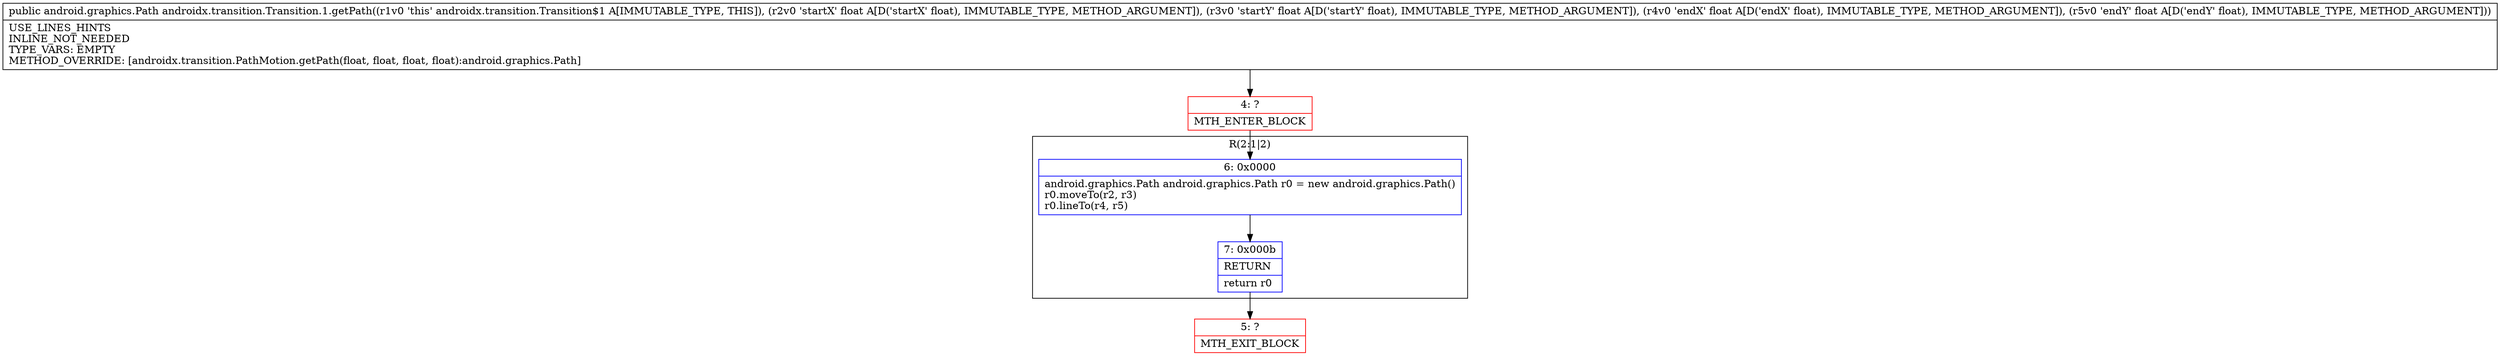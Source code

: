 digraph "CFG forandroidx.transition.Transition.1.getPath(FFFF)Landroid\/graphics\/Path;" {
subgraph cluster_Region_1667777405 {
label = "R(2:1|2)";
node [shape=record,color=blue];
Node_6 [shape=record,label="{6\:\ 0x0000|android.graphics.Path android.graphics.Path r0 = new android.graphics.Path()\lr0.moveTo(r2, r3)\lr0.lineTo(r4, r5)\l}"];
Node_7 [shape=record,label="{7\:\ 0x000b|RETURN\l|return r0\l}"];
}
Node_4 [shape=record,color=red,label="{4\:\ ?|MTH_ENTER_BLOCK\l}"];
Node_5 [shape=record,color=red,label="{5\:\ ?|MTH_EXIT_BLOCK\l}"];
MethodNode[shape=record,label="{public android.graphics.Path androidx.transition.Transition.1.getPath((r1v0 'this' androidx.transition.Transition$1 A[IMMUTABLE_TYPE, THIS]), (r2v0 'startX' float A[D('startX' float), IMMUTABLE_TYPE, METHOD_ARGUMENT]), (r3v0 'startY' float A[D('startY' float), IMMUTABLE_TYPE, METHOD_ARGUMENT]), (r4v0 'endX' float A[D('endX' float), IMMUTABLE_TYPE, METHOD_ARGUMENT]), (r5v0 'endY' float A[D('endY' float), IMMUTABLE_TYPE, METHOD_ARGUMENT]))  | USE_LINES_HINTS\lINLINE_NOT_NEEDED\lTYPE_VARS: EMPTY\lMETHOD_OVERRIDE: [androidx.transition.PathMotion.getPath(float, float, float, float):android.graphics.Path]\l}"];
MethodNode -> Node_4;Node_6 -> Node_7;
Node_7 -> Node_5;
Node_4 -> Node_6;
}

